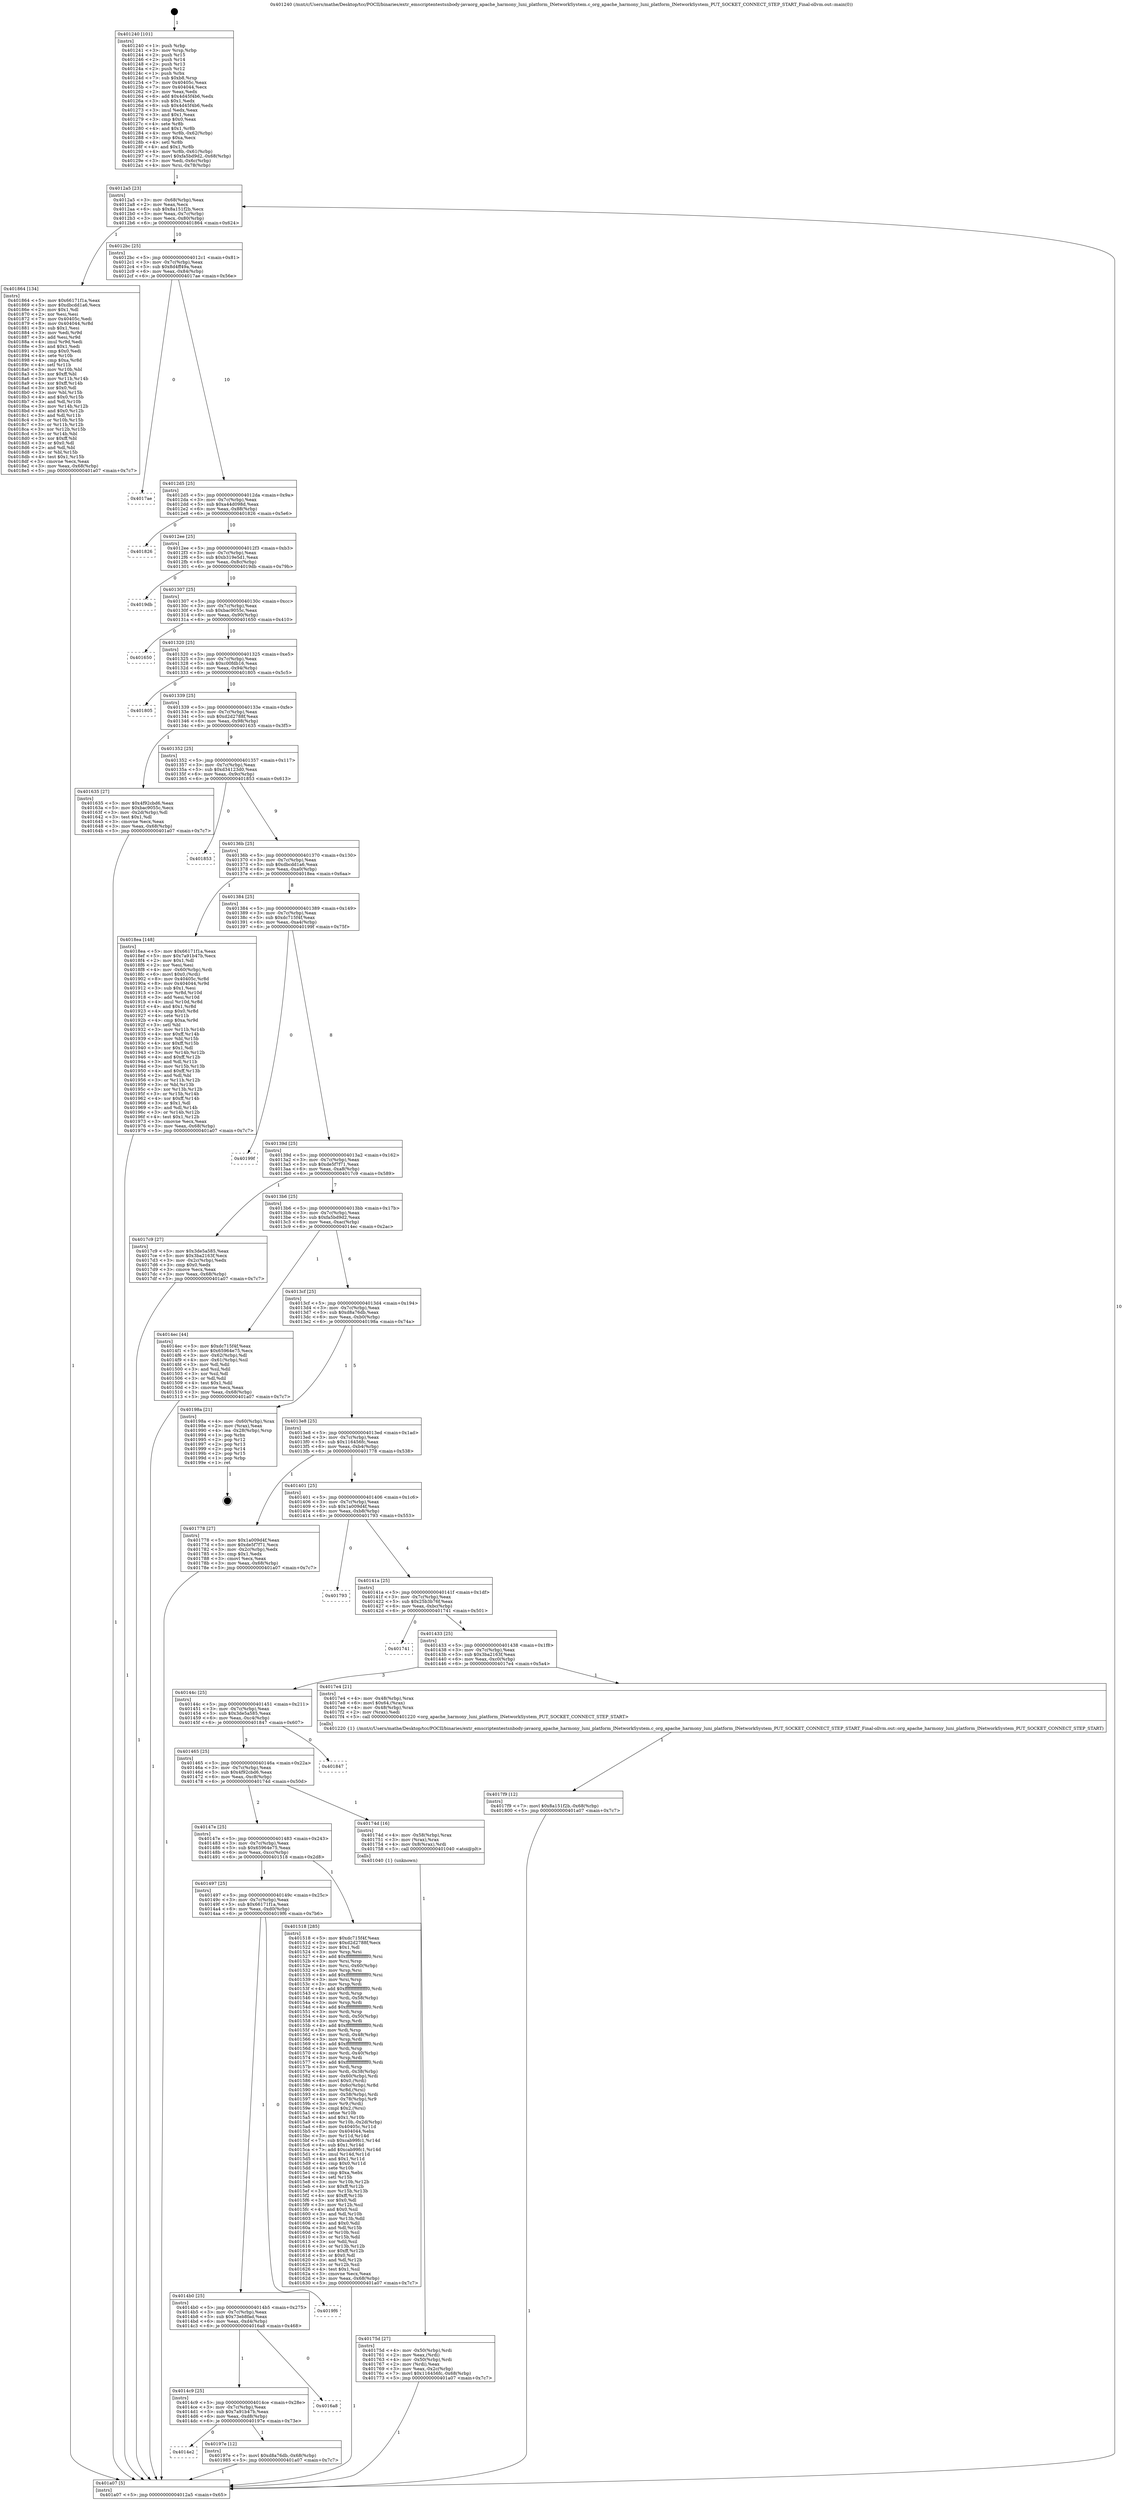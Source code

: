 digraph "0x401240" {
  label = "0x401240 (/mnt/c/Users/mathe/Desktop/tcc/POCII/binaries/extr_emscriptentestsnbody-javaorg_apache_harmony_luni_platform_INetworkSystem.c_org_apache_harmony_luni_platform_INetworkSystem_PUT_SOCKET_CONNECT_STEP_START_Final-ollvm.out::main(0))"
  labelloc = "t"
  node[shape=record]

  Entry [label="",width=0.3,height=0.3,shape=circle,fillcolor=black,style=filled]
  "0x4012a5" [label="{
     0x4012a5 [23]\l
     | [instrs]\l
     &nbsp;&nbsp;0x4012a5 \<+3\>: mov -0x68(%rbp),%eax\l
     &nbsp;&nbsp;0x4012a8 \<+2\>: mov %eax,%ecx\l
     &nbsp;&nbsp;0x4012aa \<+6\>: sub $0x8a151f2b,%ecx\l
     &nbsp;&nbsp;0x4012b0 \<+3\>: mov %eax,-0x7c(%rbp)\l
     &nbsp;&nbsp;0x4012b3 \<+3\>: mov %ecx,-0x80(%rbp)\l
     &nbsp;&nbsp;0x4012b6 \<+6\>: je 0000000000401864 \<main+0x624\>\l
  }"]
  "0x401864" [label="{
     0x401864 [134]\l
     | [instrs]\l
     &nbsp;&nbsp;0x401864 \<+5\>: mov $0x66171f1a,%eax\l
     &nbsp;&nbsp;0x401869 \<+5\>: mov $0xdbcdd1a6,%ecx\l
     &nbsp;&nbsp;0x40186e \<+2\>: mov $0x1,%dl\l
     &nbsp;&nbsp;0x401870 \<+2\>: xor %esi,%esi\l
     &nbsp;&nbsp;0x401872 \<+7\>: mov 0x40405c,%edi\l
     &nbsp;&nbsp;0x401879 \<+8\>: mov 0x404044,%r8d\l
     &nbsp;&nbsp;0x401881 \<+3\>: sub $0x1,%esi\l
     &nbsp;&nbsp;0x401884 \<+3\>: mov %edi,%r9d\l
     &nbsp;&nbsp;0x401887 \<+3\>: add %esi,%r9d\l
     &nbsp;&nbsp;0x40188a \<+4\>: imul %r9d,%edi\l
     &nbsp;&nbsp;0x40188e \<+3\>: and $0x1,%edi\l
     &nbsp;&nbsp;0x401891 \<+3\>: cmp $0x0,%edi\l
     &nbsp;&nbsp;0x401894 \<+4\>: sete %r10b\l
     &nbsp;&nbsp;0x401898 \<+4\>: cmp $0xa,%r8d\l
     &nbsp;&nbsp;0x40189c \<+4\>: setl %r11b\l
     &nbsp;&nbsp;0x4018a0 \<+3\>: mov %r10b,%bl\l
     &nbsp;&nbsp;0x4018a3 \<+3\>: xor $0xff,%bl\l
     &nbsp;&nbsp;0x4018a6 \<+3\>: mov %r11b,%r14b\l
     &nbsp;&nbsp;0x4018a9 \<+4\>: xor $0xff,%r14b\l
     &nbsp;&nbsp;0x4018ad \<+3\>: xor $0x0,%dl\l
     &nbsp;&nbsp;0x4018b0 \<+3\>: mov %bl,%r15b\l
     &nbsp;&nbsp;0x4018b3 \<+4\>: and $0x0,%r15b\l
     &nbsp;&nbsp;0x4018b7 \<+3\>: and %dl,%r10b\l
     &nbsp;&nbsp;0x4018ba \<+3\>: mov %r14b,%r12b\l
     &nbsp;&nbsp;0x4018bd \<+4\>: and $0x0,%r12b\l
     &nbsp;&nbsp;0x4018c1 \<+3\>: and %dl,%r11b\l
     &nbsp;&nbsp;0x4018c4 \<+3\>: or %r10b,%r15b\l
     &nbsp;&nbsp;0x4018c7 \<+3\>: or %r11b,%r12b\l
     &nbsp;&nbsp;0x4018ca \<+3\>: xor %r12b,%r15b\l
     &nbsp;&nbsp;0x4018cd \<+3\>: or %r14b,%bl\l
     &nbsp;&nbsp;0x4018d0 \<+3\>: xor $0xff,%bl\l
     &nbsp;&nbsp;0x4018d3 \<+3\>: or $0x0,%dl\l
     &nbsp;&nbsp;0x4018d6 \<+2\>: and %dl,%bl\l
     &nbsp;&nbsp;0x4018d8 \<+3\>: or %bl,%r15b\l
     &nbsp;&nbsp;0x4018db \<+4\>: test $0x1,%r15b\l
     &nbsp;&nbsp;0x4018df \<+3\>: cmovne %ecx,%eax\l
     &nbsp;&nbsp;0x4018e2 \<+3\>: mov %eax,-0x68(%rbp)\l
     &nbsp;&nbsp;0x4018e5 \<+5\>: jmp 0000000000401a07 \<main+0x7c7\>\l
  }"]
  "0x4012bc" [label="{
     0x4012bc [25]\l
     | [instrs]\l
     &nbsp;&nbsp;0x4012bc \<+5\>: jmp 00000000004012c1 \<main+0x81\>\l
     &nbsp;&nbsp;0x4012c1 \<+3\>: mov -0x7c(%rbp),%eax\l
     &nbsp;&nbsp;0x4012c4 \<+5\>: sub $0x8d4ff49a,%eax\l
     &nbsp;&nbsp;0x4012c9 \<+6\>: mov %eax,-0x84(%rbp)\l
     &nbsp;&nbsp;0x4012cf \<+6\>: je 00000000004017ae \<main+0x56e\>\l
  }"]
  Exit [label="",width=0.3,height=0.3,shape=circle,fillcolor=black,style=filled,peripheries=2]
  "0x4017ae" [label="{
     0x4017ae\l
  }", style=dashed]
  "0x4012d5" [label="{
     0x4012d5 [25]\l
     | [instrs]\l
     &nbsp;&nbsp;0x4012d5 \<+5\>: jmp 00000000004012da \<main+0x9a\>\l
     &nbsp;&nbsp;0x4012da \<+3\>: mov -0x7c(%rbp),%eax\l
     &nbsp;&nbsp;0x4012dd \<+5\>: sub $0xa44d098d,%eax\l
     &nbsp;&nbsp;0x4012e2 \<+6\>: mov %eax,-0x88(%rbp)\l
     &nbsp;&nbsp;0x4012e8 \<+6\>: je 0000000000401826 \<main+0x5e6\>\l
  }"]
  "0x4014e2" [label="{
     0x4014e2\l
  }", style=dashed]
  "0x401826" [label="{
     0x401826\l
  }", style=dashed]
  "0x4012ee" [label="{
     0x4012ee [25]\l
     | [instrs]\l
     &nbsp;&nbsp;0x4012ee \<+5\>: jmp 00000000004012f3 \<main+0xb3\>\l
     &nbsp;&nbsp;0x4012f3 \<+3\>: mov -0x7c(%rbp),%eax\l
     &nbsp;&nbsp;0x4012f6 \<+5\>: sub $0xb319e5d1,%eax\l
     &nbsp;&nbsp;0x4012fb \<+6\>: mov %eax,-0x8c(%rbp)\l
     &nbsp;&nbsp;0x401301 \<+6\>: je 00000000004019db \<main+0x79b\>\l
  }"]
  "0x40197e" [label="{
     0x40197e [12]\l
     | [instrs]\l
     &nbsp;&nbsp;0x40197e \<+7\>: movl $0xd8a76db,-0x68(%rbp)\l
     &nbsp;&nbsp;0x401985 \<+5\>: jmp 0000000000401a07 \<main+0x7c7\>\l
  }"]
  "0x4019db" [label="{
     0x4019db\l
  }", style=dashed]
  "0x401307" [label="{
     0x401307 [25]\l
     | [instrs]\l
     &nbsp;&nbsp;0x401307 \<+5\>: jmp 000000000040130c \<main+0xcc\>\l
     &nbsp;&nbsp;0x40130c \<+3\>: mov -0x7c(%rbp),%eax\l
     &nbsp;&nbsp;0x40130f \<+5\>: sub $0xbac9055c,%eax\l
     &nbsp;&nbsp;0x401314 \<+6\>: mov %eax,-0x90(%rbp)\l
     &nbsp;&nbsp;0x40131a \<+6\>: je 0000000000401650 \<main+0x410\>\l
  }"]
  "0x4014c9" [label="{
     0x4014c9 [25]\l
     | [instrs]\l
     &nbsp;&nbsp;0x4014c9 \<+5\>: jmp 00000000004014ce \<main+0x28e\>\l
     &nbsp;&nbsp;0x4014ce \<+3\>: mov -0x7c(%rbp),%eax\l
     &nbsp;&nbsp;0x4014d1 \<+5\>: sub $0x7a91b47b,%eax\l
     &nbsp;&nbsp;0x4014d6 \<+6\>: mov %eax,-0xd8(%rbp)\l
     &nbsp;&nbsp;0x4014dc \<+6\>: je 000000000040197e \<main+0x73e\>\l
  }"]
  "0x401650" [label="{
     0x401650\l
  }", style=dashed]
  "0x401320" [label="{
     0x401320 [25]\l
     | [instrs]\l
     &nbsp;&nbsp;0x401320 \<+5\>: jmp 0000000000401325 \<main+0xe5\>\l
     &nbsp;&nbsp;0x401325 \<+3\>: mov -0x7c(%rbp),%eax\l
     &nbsp;&nbsp;0x401328 \<+5\>: sub $0xc00fdb16,%eax\l
     &nbsp;&nbsp;0x40132d \<+6\>: mov %eax,-0x94(%rbp)\l
     &nbsp;&nbsp;0x401333 \<+6\>: je 0000000000401805 \<main+0x5c5\>\l
  }"]
  "0x4016a8" [label="{
     0x4016a8\l
  }", style=dashed]
  "0x401805" [label="{
     0x401805\l
  }", style=dashed]
  "0x401339" [label="{
     0x401339 [25]\l
     | [instrs]\l
     &nbsp;&nbsp;0x401339 \<+5\>: jmp 000000000040133e \<main+0xfe\>\l
     &nbsp;&nbsp;0x40133e \<+3\>: mov -0x7c(%rbp),%eax\l
     &nbsp;&nbsp;0x401341 \<+5\>: sub $0xd2d2788f,%eax\l
     &nbsp;&nbsp;0x401346 \<+6\>: mov %eax,-0x98(%rbp)\l
     &nbsp;&nbsp;0x40134c \<+6\>: je 0000000000401635 \<main+0x3f5\>\l
  }"]
  "0x4014b0" [label="{
     0x4014b0 [25]\l
     | [instrs]\l
     &nbsp;&nbsp;0x4014b0 \<+5\>: jmp 00000000004014b5 \<main+0x275\>\l
     &nbsp;&nbsp;0x4014b5 \<+3\>: mov -0x7c(%rbp),%eax\l
     &nbsp;&nbsp;0x4014b8 \<+5\>: sub $0x73eb8fad,%eax\l
     &nbsp;&nbsp;0x4014bd \<+6\>: mov %eax,-0xd4(%rbp)\l
     &nbsp;&nbsp;0x4014c3 \<+6\>: je 00000000004016a8 \<main+0x468\>\l
  }"]
  "0x401635" [label="{
     0x401635 [27]\l
     | [instrs]\l
     &nbsp;&nbsp;0x401635 \<+5\>: mov $0x4f92cbd6,%eax\l
     &nbsp;&nbsp;0x40163a \<+5\>: mov $0xbac9055c,%ecx\l
     &nbsp;&nbsp;0x40163f \<+3\>: mov -0x2d(%rbp),%dl\l
     &nbsp;&nbsp;0x401642 \<+3\>: test $0x1,%dl\l
     &nbsp;&nbsp;0x401645 \<+3\>: cmovne %ecx,%eax\l
     &nbsp;&nbsp;0x401648 \<+3\>: mov %eax,-0x68(%rbp)\l
     &nbsp;&nbsp;0x40164b \<+5\>: jmp 0000000000401a07 \<main+0x7c7\>\l
  }"]
  "0x401352" [label="{
     0x401352 [25]\l
     | [instrs]\l
     &nbsp;&nbsp;0x401352 \<+5\>: jmp 0000000000401357 \<main+0x117\>\l
     &nbsp;&nbsp;0x401357 \<+3\>: mov -0x7c(%rbp),%eax\l
     &nbsp;&nbsp;0x40135a \<+5\>: sub $0xd34123d0,%eax\l
     &nbsp;&nbsp;0x40135f \<+6\>: mov %eax,-0x9c(%rbp)\l
     &nbsp;&nbsp;0x401365 \<+6\>: je 0000000000401853 \<main+0x613\>\l
  }"]
  "0x4019f6" [label="{
     0x4019f6\l
  }", style=dashed]
  "0x401853" [label="{
     0x401853\l
  }", style=dashed]
  "0x40136b" [label="{
     0x40136b [25]\l
     | [instrs]\l
     &nbsp;&nbsp;0x40136b \<+5\>: jmp 0000000000401370 \<main+0x130\>\l
     &nbsp;&nbsp;0x401370 \<+3\>: mov -0x7c(%rbp),%eax\l
     &nbsp;&nbsp;0x401373 \<+5\>: sub $0xdbcdd1a6,%eax\l
     &nbsp;&nbsp;0x401378 \<+6\>: mov %eax,-0xa0(%rbp)\l
     &nbsp;&nbsp;0x40137e \<+6\>: je 00000000004018ea \<main+0x6aa\>\l
  }"]
  "0x4017f9" [label="{
     0x4017f9 [12]\l
     | [instrs]\l
     &nbsp;&nbsp;0x4017f9 \<+7\>: movl $0x8a151f2b,-0x68(%rbp)\l
     &nbsp;&nbsp;0x401800 \<+5\>: jmp 0000000000401a07 \<main+0x7c7\>\l
  }"]
  "0x4018ea" [label="{
     0x4018ea [148]\l
     | [instrs]\l
     &nbsp;&nbsp;0x4018ea \<+5\>: mov $0x66171f1a,%eax\l
     &nbsp;&nbsp;0x4018ef \<+5\>: mov $0x7a91b47b,%ecx\l
     &nbsp;&nbsp;0x4018f4 \<+2\>: mov $0x1,%dl\l
     &nbsp;&nbsp;0x4018f6 \<+2\>: xor %esi,%esi\l
     &nbsp;&nbsp;0x4018f8 \<+4\>: mov -0x60(%rbp),%rdi\l
     &nbsp;&nbsp;0x4018fc \<+6\>: movl $0x0,(%rdi)\l
     &nbsp;&nbsp;0x401902 \<+8\>: mov 0x40405c,%r8d\l
     &nbsp;&nbsp;0x40190a \<+8\>: mov 0x404044,%r9d\l
     &nbsp;&nbsp;0x401912 \<+3\>: sub $0x1,%esi\l
     &nbsp;&nbsp;0x401915 \<+3\>: mov %r8d,%r10d\l
     &nbsp;&nbsp;0x401918 \<+3\>: add %esi,%r10d\l
     &nbsp;&nbsp;0x40191b \<+4\>: imul %r10d,%r8d\l
     &nbsp;&nbsp;0x40191f \<+4\>: and $0x1,%r8d\l
     &nbsp;&nbsp;0x401923 \<+4\>: cmp $0x0,%r8d\l
     &nbsp;&nbsp;0x401927 \<+4\>: sete %r11b\l
     &nbsp;&nbsp;0x40192b \<+4\>: cmp $0xa,%r9d\l
     &nbsp;&nbsp;0x40192f \<+3\>: setl %bl\l
     &nbsp;&nbsp;0x401932 \<+3\>: mov %r11b,%r14b\l
     &nbsp;&nbsp;0x401935 \<+4\>: xor $0xff,%r14b\l
     &nbsp;&nbsp;0x401939 \<+3\>: mov %bl,%r15b\l
     &nbsp;&nbsp;0x40193c \<+4\>: xor $0xff,%r15b\l
     &nbsp;&nbsp;0x401940 \<+3\>: xor $0x1,%dl\l
     &nbsp;&nbsp;0x401943 \<+3\>: mov %r14b,%r12b\l
     &nbsp;&nbsp;0x401946 \<+4\>: and $0xff,%r12b\l
     &nbsp;&nbsp;0x40194a \<+3\>: and %dl,%r11b\l
     &nbsp;&nbsp;0x40194d \<+3\>: mov %r15b,%r13b\l
     &nbsp;&nbsp;0x401950 \<+4\>: and $0xff,%r13b\l
     &nbsp;&nbsp;0x401954 \<+2\>: and %dl,%bl\l
     &nbsp;&nbsp;0x401956 \<+3\>: or %r11b,%r12b\l
     &nbsp;&nbsp;0x401959 \<+3\>: or %bl,%r13b\l
     &nbsp;&nbsp;0x40195c \<+3\>: xor %r13b,%r12b\l
     &nbsp;&nbsp;0x40195f \<+3\>: or %r15b,%r14b\l
     &nbsp;&nbsp;0x401962 \<+4\>: xor $0xff,%r14b\l
     &nbsp;&nbsp;0x401966 \<+3\>: or $0x1,%dl\l
     &nbsp;&nbsp;0x401969 \<+3\>: and %dl,%r14b\l
     &nbsp;&nbsp;0x40196c \<+3\>: or %r14b,%r12b\l
     &nbsp;&nbsp;0x40196f \<+4\>: test $0x1,%r12b\l
     &nbsp;&nbsp;0x401973 \<+3\>: cmovne %ecx,%eax\l
     &nbsp;&nbsp;0x401976 \<+3\>: mov %eax,-0x68(%rbp)\l
     &nbsp;&nbsp;0x401979 \<+5\>: jmp 0000000000401a07 \<main+0x7c7\>\l
  }"]
  "0x401384" [label="{
     0x401384 [25]\l
     | [instrs]\l
     &nbsp;&nbsp;0x401384 \<+5\>: jmp 0000000000401389 \<main+0x149\>\l
     &nbsp;&nbsp;0x401389 \<+3\>: mov -0x7c(%rbp),%eax\l
     &nbsp;&nbsp;0x40138c \<+5\>: sub $0xdc715f4f,%eax\l
     &nbsp;&nbsp;0x401391 \<+6\>: mov %eax,-0xa4(%rbp)\l
     &nbsp;&nbsp;0x401397 \<+6\>: je 000000000040199f \<main+0x75f\>\l
  }"]
  "0x40175d" [label="{
     0x40175d [27]\l
     | [instrs]\l
     &nbsp;&nbsp;0x40175d \<+4\>: mov -0x50(%rbp),%rdi\l
     &nbsp;&nbsp;0x401761 \<+2\>: mov %eax,(%rdi)\l
     &nbsp;&nbsp;0x401763 \<+4\>: mov -0x50(%rbp),%rdi\l
     &nbsp;&nbsp;0x401767 \<+2\>: mov (%rdi),%eax\l
     &nbsp;&nbsp;0x401769 \<+3\>: mov %eax,-0x2c(%rbp)\l
     &nbsp;&nbsp;0x40176c \<+7\>: movl $0x116456fc,-0x68(%rbp)\l
     &nbsp;&nbsp;0x401773 \<+5\>: jmp 0000000000401a07 \<main+0x7c7\>\l
  }"]
  "0x40199f" [label="{
     0x40199f\l
  }", style=dashed]
  "0x40139d" [label="{
     0x40139d [25]\l
     | [instrs]\l
     &nbsp;&nbsp;0x40139d \<+5\>: jmp 00000000004013a2 \<main+0x162\>\l
     &nbsp;&nbsp;0x4013a2 \<+3\>: mov -0x7c(%rbp),%eax\l
     &nbsp;&nbsp;0x4013a5 \<+5\>: sub $0xde5f7f71,%eax\l
     &nbsp;&nbsp;0x4013aa \<+6\>: mov %eax,-0xa8(%rbp)\l
     &nbsp;&nbsp;0x4013b0 \<+6\>: je 00000000004017c9 \<main+0x589\>\l
  }"]
  "0x401497" [label="{
     0x401497 [25]\l
     | [instrs]\l
     &nbsp;&nbsp;0x401497 \<+5\>: jmp 000000000040149c \<main+0x25c\>\l
     &nbsp;&nbsp;0x40149c \<+3\>: mov -0x7c(%rbp),%eax\l
     &nbsp;&nbsp;0x40149f \<+5\>: sub $0x66171f1a,%eax\l
     &nbsp;&nbsp;0x4014a4 \<+6\>: mov %eax,-0xd0(%rbp)\l
     &nbsp;&nbsp;0x4014aa \<+6\>: je 00000000004019f6 \<main+0x7b6\>\l
  }"]
  "0x4017c9" [label="{
     0x4017c9 [27]\l
     | [instrs]\l
     &nbsp;&nbsp;0x4017c9 \<+5\>: mov $0x3de5a585,%eax\l
     &nbsp;&nbsp;0x4017ce \<+5\>: mov $0x3ba2163f,%ecx\l
     &nbsp;&nbsp;0x4017d3 \<+3\>: mov -0x2c(%rbp),%edx\l
     &nbsp;&nbsp;0x4017d6 \<+3\>: cmp $0x0,%edx\l
     &nbsp;&nbsp;0x4017d9 \<+3\>: cmove %ecx,%eax\l
     &nbsp;&nbsp;0x4017dc \<+3\>: mov %eax,-0x68(%rbp)\l
     &nbsp;&nbsp;0x4017df \<+5\>: jmp 0000000000401a07 \<main+0x7c7\>\l
  }"]
  "0x4013b6" [label="{
     0x4013b6 [25]\l
     | [instrs]\l
     &nbsp;&nbsp;0x4013b6 \<+5\>: jmp 00000000004013bb \<main+0x17b\>\l
     &nbsp;&nbsp;0x4013bb \<+3\>: mov -0x7c(%rbp),%eax\l
     &nbsp;&nbsp;0x4013be \<+5\>: sub $0xfa5bd9d2,%eax\l
     &nbsp;&nbsp;0x4013c3 \<+6\>: mov %eax,-0xac(%rbp)\l
     &nbsp;&nbsp;0x4013c9 \<+6\>: je 00000000004014ec \<main+0x2ac\>\l
  }"]
  "0x401518" [label="{
     0x401518 [285]\l
     | [instrs]\l
     &nbsp;&nbsp;0x401518 \<+5\>: mov $0xdc715f4f,%eax\l
     &nbsp;&nbsp;0x40151d \<+5\>: mov $0xd2d2788f,%ecx\l
     &nbsp;&nbsp;0x401522 \<+2\>: mov $0x1,%dl\l
     &nbsp;&nbsp;0x401524 \<+3\>: mov %rsp,%rsi\l
     &nbsp;&nbsp;0x401527 \<+4\>: add $0xfffffffffffffff0,%rsi\l
     &nbsp;&nbsp;0x40152b \<+3\>: mov %rsi,%rsp\l
     &nbsp;&nbsp;0x40152e \<+4\>: mov %rsi,-0x60(%rbp)\l
     &nbsp;&nbsp;0x401532 \<+3\>: mov %rsp,%rsi\l
     &nbsp;&nbsp;0x401535 \<+4\>: add $0xfffffffffffffff0,%rsi\l
     &nbsp;&nbsp;0x401539 \<+3\>: mov %rsi,%rsp\l
     &nbsp;&nbsp;0x40153c \<+3\>: mov %rsp,%rdi\l
     &nbsp;&nbsp;0x40153f \<+4\>: add $0xfffffffffffffff0,%rdi\l
     &nbsp;&nbsp;0x401543 \<+3\>: mov %rdi,%rsp\l
     &nbsp;&nbsp;0x401546 \<+4\>: mov %rdi,-0x58(%rbp)\l
     &nbsp;&nbsp;0x40154a \<+3\>: mov %rsp,%rdi\l
     &nbsp;&nbsp;0x40154d \<+4\>: add $0xfffffffffffffff0,%rdi\l
     &nbsp;&nbsp;0x401551 \<+3\>: mov %rdi,%rsp\l
     &nbsp;&nbsp;0x401554 \<+4\>: mov %rdi,-0x50(%rbp)\l
     &nbsp;&nbsp;0x401558 \<+3\>: mov %rsp,%rdi\l
     &nbsp;&nbsp;0x40155b \<+4\>: add $0xfffffffffffffff0,%rdi\l
     &nbsp;&nbsp;0x40155f \<+3\>: mov %rdi,%rsp\l
     &nbsp;&nbsp;0x401562 \<+4\>: mov %rdi,-0x48(%rbp)\l
     &nbsp;&nbsp;0x401566 \<+3\>: mov %rsp,%rdi\l
     &nbsp;&nbsp;0x401569 \<+4\>: add $0xfffffffffffffff0,%rdi\l
     &nbsp;&nbsp;0x40156d \<+3\>: mov %rdi,%rsp\l
     &nbsp;&nbsp;0x401570 \<+4\>: mov %rdi,-0x40(%rbp)\l
     &nbsp;&nbsp;0x401574 \<+3\>: mov %rsp,%rdi\l
     &nbsp;&nbsp;0x401577 \<+4\>: add $0xfffffffffffffff0,%rdi\l
     &nbsp;&nbsp;0x40157b \<+3\>: mov %rdi,%rsp\l
     &nbsp;&nbsp;0x40157e \<+4\>: mov %rdi,-0x38(%rbp)\l
     &nbsp;&nbsp;0x401582 \<+4\>: mov -0x60(%rbp),%rdi\l
     &nbsp;&nbsp;0x401586 \<+6\>: movl $0x0,(%rdi)\l
     &nbsp;&nbsp;0x40158c \<+4\>: mov -0x6c(%rbp),%r8d\l
     &nbsp;&nbsp;0x401590 \<+3\>: mov %r8d,(%rsi)\l
     &nbsp;&nbsp;0x401593 \<+4\>: mov -0x58(%rbp),%rdi\l
     &nbsp;&nbsp;0x401597 \<+4\>: mov -0x78(%rbp),%r9\l
     &nbsp;&nbsp;0x40159b \<+3\>: mov %r9,(%rdi)\l
     &nbsp;&nbsp;0x40159e \<+3\>: cmpl $0x2,(%rsi)\l
     &nbsp;&nbsp;0x4015a1 \<+4\>: setne %r10b\l
     &nbsp;&nbsp;0x4015a5 \<+4\>: and $0x1,%r10b\l
     &nbsp;&nbsp;0x4015a9 \<+4\>: mov %r10b,-0x2d(%rbp)\l
     &nbsp;&nbsp;0x4015ad \<+8\>: mov 0x40405c,%r11d\l
     &nbsp;&nbsp;0x4015b5 \<+7\>: mov 0x404044,%ebx\l
     &nbsp;&nbsp;0x4015bc \<+3\>: mov %r11d,%r14d\l
     &nbsp;&nbsp;0x4015bf \<+7\>: sub $0xcab99fc1,%r14d\l
     &nbsp;&nbsp;0x4015c6 \<+4\>: sub $0x1,%r14d\l
     &nbsp;&nbsp;0x4015ca \<+7\>: add $0xcab99fc1,%r14d\l
     &nbsp;&nbsp;0x4015d1 \<+4\>: imul %r14d,%r11d\l
     &nbsp;&nbsp;0x4015d5 \<+4\>: and $0x1,%r11d\l
     &nbsp;&nbsp;0x4015d9 \<+4\>: cmp $0x0,%r11d\l
     &nbsp;&nbsp;0x4015dd \<+4\>: sete %r10b\l
     &nbsp;&nbsp;0x4015e1 \<+3\>: cmp $0xa,%ebx\l
     &nbsp;&nbsp;0x4015e4 \<+4\>: setl %r15b\l
     &nbsp;&nbsp;0x4015e8 \<+3\>: mov %r10b,%r12b\l
     &nbsp;&nbsp;0x4015eb \<+4\>: xor $0xff,%r12b\l
     &nbsp;&nbsp;0x4015ef \<+3\>: mov %r15b,%r13b\l
     &nbsp;&nbsp;0x4015f2 \<+4\>: xor $0xff,%r13b\l
     &nbsp;&nbsp;0x4015f6 \<+3\>: xor $0x0,%dl\l
     &nbsp;&nbsp;0x4015f9 \<+3\>: mov %r12b,%sil\l
     &nbsp;&nbsp;0x4015fc \<+4\>: and $0x0,%sil\l
     &nbsp;&nbsp;0x401600 \<+3\>: and %dl,%r10b\l
     &nbsp;&nbsp;0x401603 \<+3\>: mov %r13b,%dil\l
     &nbsp;&nbsp;0x401606 \<+4\>: and $0x0,%dil\l
     &nbsp;&nbsp;0x40160a \<+3\>: and %dl,%r15b\l
     &nbsp;&nbsp;0x40160d \<+3\>: or %r10b,%sil\l
     &nbsp;&nbsp;0x401610 \<+3\>: or %r15b,%dil\l
     &nbsp;&nbsp;0x401613 \<+3\>: xor %dil,%sil\l
     &nbsp;&nbsp;0x401616 \<+3\>: or %r13b,%r12b\l
     &nbsp;&nbsp;0x401619 \<+4\>: xor $0xff,%r12b\l
     &nbsp;&nbsp;0x40161d \<+3\>: or $0x0,%dl\l
     &nbsp;&nbsp;0x401620 \<+3\>: and %dl,%r12b\l
     &nbsp;&nbsp;0x401623 \<+3\>: or %r12b,%sil\l
     &nbsp;&nbsp;0x401626 \<+4\>: test $0x1,%sil\l
     &nbsp;&nbsp;0x40162a \<+3\>: cmovne %ecx,%eax\l
     &nbsp;&nbsp;0x40162d \<+3\>: mov %eax,-0x68(%rbp)\l
     &nbsp;&nbsp;0x401630 \<+5\>: jmp 0000000000401a07 \<main+0x7c7\>\l
  }"]
  "0x4014ec" [label="{
     0x4014ec [44]\l
     | [instrs]\l
     &nbsp;&nbsp;0x4014ec \<+5\>: mov $0xdc715f4f,%eax\l
     &nbsp;&nbsp;0x4014f1 \<+5\>: mov $0x65964e75,%ecx\l
     &nbsp;&nbsp;0x4014f6 \<+3\>: mov -0x62(%rbp),%dl\l
     &nbsp;&nbsp;0x4014f9 \<+4\>: mov -0x61(%rbp),%sil\l
     &nbsp;&nbsp;0x4014fd \<+3\>: mov %dl,%dil\l
     &nbsp;&nbsp;0x401500 \<+3\>: and %sil,%dil\l
     &nbsp;&nbsp;0x401503 \<+3\>: xor %sil,%dl\l
     &nbsp;&nbsp;0x401506 \<+3\>: or %dl,%dil\l
     &nbsp;&nbsp;0x401509 \<+4\>: test $0x1,%dil\l
     &nbsp;&nbsp;0x40150d \<+3\>: cmovne %ecx,%eax\l
     &nbsp;&nbsp;0x401510 \<+3\>: mov %eax,-0x68(%rbp)\l
     &nbsp;&nbsp;0x401513 \<+5\>: jmp 0000000000401a07 \<main+0x7c7\>\l
  }"]
  "0x4013cf" [label="{
     0x4013cf [25]\l
     | [instrs]\l
     &nbsp;&nbsp;0x4013cf \<+5\>: jmp 00000000004013d4 \<main+0x194\>\l
     &nbsp;&nbsp;0x4013d4 \<+3\>: mov -0x7c(%rbp),%eax\l
     &nbsp;&nbsp;0x4013d7 \<+5\>: sub $0xd8a76db,%eax\l
     &nbsp;&nbsp;0x4013dc \<+6\>: mov %eax,-0xb0(%rbp)\l
     &nbsp;&nbsp;0x4013e2 \<+6\>: je 000000000040198a \<main+0x74a\>\l
  }"]
  "0x401a07" [label="{
     0x401a07 [5]\l
     | [instrs]\l
     &nbsp;&nbsp;0x401a07 \<+5\>: jmp 00000000004012a5 \<main+0x65\>\l
  }"]
  "0x401240" [label="{
     0x401240 [101]\l
     | [instrs]\l
     &nbsp;&nbsp;0x401240 \<+1\>: push %rbp\l
     &nbsp;&nbsp;0x401241 \<+3\>: mov %rsp,%rbp\l
     &nbsp;&nbsp;0x401244 \<+2\>: push %r15\l
     &nbsp;&nbsp;0x401246 \<+2\>: push %r14\l
     &nbsp;&nbsp;0x401248 \<+2\>: push %r13\l
     &nbsp;&nbsp;0x40124a \<+2\>: push %r12\l
     &nbsp;&nbsp;0x40124c \<+1\>: push %rbx\l
     &nbsp;&nbsp;0x40124d \<+7\>: sub $0xb8,%rsp\l
     &nbsp;&nbsp;0x401254 \<+7\>: mov 0x40405c,%eax\l
     &nbsp;&nbsp;0x40125b \<+7\>: mov 0x404044,%ecx\l
     &nbsp;&nbsp;0x401262 \<+2\>: mov %eax,%edx\l
     &nbsp;&nbsp;0x401264 \<+6\>: add $0x4d45f4b6,%edx\l
     &nbsp;&nbsp;0x40126a \<+3\>: sub $0x1,%edx\l
     &nbsp;&nbsp;0x40126d \<+6\>: sub $0x4d45f4b6,%edx\l
     &nbsp;&nbsp;0x401273 \<+3\>: imul %edx,%eax\l
     &nbsp;&nbsp;0x401276 \<+3\>: and $0x1,%eax\l
     &nbsp;&nbsp;0x401279 \<+3\>: cmp $0x0,%eax\l
     &nbsp;&nbsp;0x40127c \<+4\>: sete %r8b\l
     &nbsp;&nbsp;0x401280 \<+4\>: and $0x1,%r8b\l
     &nbsp;&nbsp;0x401284 \<+4\>: mov %r8b,-0x62(%rbp)\l
     &nbsp;&nbsp;0x401288 \<+3\>: cmp $0xa,%ecx\l
     &nbsp;&nbsp;0x40128b \<+4\>: setl %r8b\l
     &nbsp;&nbsp;0x40128f \<+4\>: and $0x1,%r8b\l
     &nbsp;&nbsp;0x401293 \<+4\>: mov %r8b,-0x61(%rbp)\l
     &nbsp;&nbsp;0x401297 \<+7\>: movl $0xfa5bd9d2,-0x68(%rbp)\l
     &nbsp;&nbsp;0x40129e \<+3\>: mov %edi,-0x6c(%rbp)\l
     &nbsp;&nbsp;0x4012a1 \<+4\>: mov %rsi,-0x78(%rbp)\l
  }"]
  "0x40147e" [label="{
     0x40147e [25]\l
     | [instrs]\l
     &nbsp;&nbsp;0x40147e \<+5\>: jmp 0000000000401483 \<main+0x243\>\l
     &nbsp;&nbsp;0x401483 \<+3\>: mov -0x7c(%rbp),%eax\l
     &nbsp;&nbsp;0x401486 \<+5\>: sub $0x65964e75,%eax\l
     &nbsp;&nbsp;0x40148b \<+6\>: mov %eax,-0xcc(%rbp)\l
     &nbsp;&nbsp;0x401491 \<+6\>: je 0000000000401518 \<main+0x2d8\>\l
  }"]
  "0x40198a" [label="{
     0x40198a [21]\l
     | [instrs]\l
     &nbsp;&nbsp;0x40198a \<+4\>: mov -0x60(%rbp),%rax\l
     &nbsp;&nbsp;0x40198e \<+2\>: mov (%rax),%eax\l
     &nbsp;&nbsp;0x401990 \<+4\>: lea -0x28(%rbp),%rsp\l
     &nbsp;&nbsp;0x401994 \<+1\>: pop %rbx\l
     &nbsp;&nbsp;0x401995 \<+2\>: pop %r12\l
     &nbsp;&nbsp;0x401997 \<+2\>: pop %r13\l
     &nbsp;&nbsp;0x401999 \<+2\>: pop %r14\l
     &nbsp;&nbsp;0x40199b \<+2\>: pop %r15\l
     &nbsp;&nbsp;0x40199d \<+1\>: pop %rbp\l
     &nbsp;&nbsp;0x40199e \<+1\>: ret\l
  }"]
  "0x4013e8" [label="{
     0x4013e8 [25]\l
     | [instrs]\l
     &nbsp;&nbsp;0x4013e8 \<+5\>: jmp 00000000004013ed \<main+0x1ad\>\l
     &nbsp;&nbsp;0x4013ed \<+3\>: mov -0x7c(%rbp),%eax\l
     &nbsp;&nbsp;0x4013f0 \<+5\>: sub $0x116456fc,%eax\l
     &nbsp;&nbsp;0x4013f5 \<+6\>: mov %eax,-0xb4(%rbp)\l
     &nbsp;&nbsp;0x4013fb \<+6\>: je 0000000000401778 \<main+0x538\>\l
  }"]
  "0x40174d" [label="{
     0x40174d [16]\l
     | [instrs]\l
     &nbsp;&nbsp;0x40174d \<+4\>: mov -0x58(%rbp),%rax\l
     &nbsp;&nbsp;0x401751 \<+3\>: mov (%rax),%rax\l
     &nbsp;&nbsp;0x401754 \<+4\>: mov 0x8(%rax),%rdi\l
     &nbsp;&nbsp;0x401758 \<+5\>: call 0000000000401040 \<atoi@plt\>\l
     | [calls]\l
     &nbsp;&nbsp;0x401040 \{1\} (unknown)\l
  }"]
  "0x401778" [label="{
     0x401778 [27]\l
     | [instrs]\l
     &nbsp;&nbsp;0x401778 \<+5\>: mov $0x1a009d4f,%eax\l
     &nbsp;&nbsp;0x40177d \<+5\>: mov $0xde5f7f71,%ecx\l
     &nbsp;&nbsp;0x401782 \<+3\>: mov -0x2c(%rbp),%edx\l
     &nbsp;&nbsp;0x401785 \<+3\>: cmp $0x1,%edx\l
     &nbsp;&nbsp;0x401788 \<+3\>: cmovl %ecx,%eax\l
     &nbsp;&nbsp;0x40178b \<+3\>: mov %eax,-0x68(%rbp)\l
     &nbsp;&nbsp;0x40178e \<+5\>: jmp 0000000000401a07 \<main+0x7c7\>\l
  }"]
  "0x401401" [label="{
     0x401401 [25]\l
     | [instrs]\l
     &nbsp;&nbsp;0x401401 \<+5\>: jmp 0000000000401406 \<main+0x1c6\>\l
     &nbsp;&nbsp;0x401406 \<+3\>: mov -0x7c(%rbp),%eax\l
     &nbsp;&nbsp;0x401409 \<+5\>: sub $0x1a009d4f,%eax\l
     &nbsp;&nbsp;0x40140e \<+6\>: mov %eax,-0xb8(%rbp)\l
     &nbsp;&nbsp;0x401414 \<+6\>: je 0000000000401793 \<main+0x553\>\l
  }"]
  "0x401465" [label="{
     0x401465 [25]\l
     | [instrs]\l
     &nbsp;&nbsp;0x401465 \<+5\>: jmp 000000000040146a \<main+0x22a\>\l
     &nbsp;&nbsp;0x40146a \<+3\>: mov -0x7c(%rbp),%eax\l
     &nbsp;&nbsp;0x40146d \<+5\>: sub $0x4f92cbd6,%eax\l
     &nbsp;&nbsp;0x401472 \<+6\>: mov %eax,-0xc8(%rbp)\l
     &nbsp;&nbsp;0x401478 \<+6\>: je 000000000040174d \<main+0x50d\>\l
  }"]
  "0x401793" [label="{
     0x401793\l
  }", style=dashed]
  "0x40141a" [label="{
     0x40141a [25]\l
     | [instrs]\l
     &nbsp;&nbsp;0x40141a \<+5\>: jmp 000000000040141f \<main+0x1df\>\l
     &nbsp;&nbsp;0x40141f \<+3\>: mov -0x7c(%rbp),%eax\l
     &nbsp;&nbsp;0x401422 \<+5\>: sub $0x25b3b76f,%eax\l
     &nbsp;&nbsp;0x401427 \<+6\>: mov %eax,-0xbc(%rbp)\l
     &nbsp;&nbsp;0x40142d \<+6\>: je 0000000000401741 \<main+0x501\>\l
  }"]
  "0x401847" [label="{
     0x401847\l
  }", style=dashed]
  "0x401741" [label="{
     0x401741\l
  }", style=dashed]
  "0x401433" [label="{
     0x401433 [25]\l
     | [instrs]\l
     &nbsp;&nbsp;0x401433 \<+5\>: jmp 0000000000401438 \<main+0x1f8\>\l
     &nbsp;&nbsp;0x401438 \<+3\>: mov -0x7c(%rbp),%eax\l
     &nbsp;&nbsp;0x40143b \<+5\>: sub $0x3ba2163f,%eax\l
     &nbsp;&nbsp;0x401440 \<+6\>: mov %eax,-0xc0(%rbp)\l
     &nbsp;&nbsp;0x401446 \<+6\>: je 00000000004017e4 \<main+0x5a4\>\l
  }"]
  "0x40144c" [label="{
     0x40144c [25]\l
     | [instrs]\l
     &nbsp;&nbsp;0x40144c \<+5\>: jmp 0000000000401451 \<main+0x211\>\l
     &nbsp;&nbsp;0x401451 \<+3\>: mov -0x7c(%rbp),%eax\l
     &nbsp;&nbsp;0x401454 \<+5\>: sub $0x3de5a585,%eax\l
     &nbsp;&nbsp;0x401459 \<+6\>: mov %eax,-0xc4(%rbp)\l
     &nbsp;&nbsp;0x40145f \<+6\>: je 0000000000401847 \<main+0x607\>\l
  }"]
  "0x4017e4" [label="{
     0x4017e4 [21]\l
     | [instrs]\l
     &nbsp;&nbsp;0x4017e4 \<+4\>: mov -0x48(%rbp),%rax\l
     &nbsp;&nbsp;0x4017e8 \<+6\>: movl $0x64,(%rax)\l
     &nbsp;&nbsp;0x4017ee \<+4\>: mov -0x48(%rbp),%rax\l
     &nbsp;&nbsp;0x4017f2 \<+2\>: mov (%rax),%edi\l
     &nbsp;&nbsp;0x4017f4 \<+5\>: call 0000000000401220 \<org_apache_harmony_luni_platform_INetworkSystem_PUT_SOCKET_CONNECT_STEP_START\>\l
     | [calls]\l
     &nbsp;&nbsp;0x401220 \{1\} (/mnt/c/Users/mathe/Desktop/tcc/POCII/binaries/extr_emscriptentestsnbody-javaorg_apache_harmony_luni_platform_INetworkSystem.c_org_apache_harmony_luni_platform_INetworkSystem_PUT_SOCKET_CONNECT_STEP_START_Final-ollvm.out::org_apache_harmony_luni_platform_INetworkSystem_PUT_SOCKET_CONNECT_STEP_START)\l
  }"]
  Entry -> "0x401240" [label=" 1"]
  "0x4012a5" -> "0x401864" [label=" 1"]
  "0x4012a5" -> "0x4012bc" [label=" 10"]
  "0x40198a" -> Exit [label=" 1"]
  "0x4012bc" -> "0x4017ae" [label=" 0"]
  "0x4012bc" -> "0x4012d5" [label=" 10"]
  "0x40197e" -> "0x401a07" [label=" 1"]
  "0x4012d5" -> "0x401826" [label=" 0"]
  "0x4012d5" -> "0x4012ee" [label=" 10"]
  "0x4014c9" -> "0x4014e2" [label=" 0"]
  "0x4012ee" -> "0x4019db" [label=" 0"]
  "0x4012ee" -> "0x401307" [label=" 10"]
  "0x4014c9" -> "0x40197e" [label=" 1"]
  "0x401307" -> "0x401650" [label=" 0"]
  "0x401307" -> "0x401320" [label=" 10"]
  "0x4014b0" -> "0x4014c9" [label=" 1"]
  "0x401320" -> "0x401805" [label=" 0"]
  "0x401320" -> "0x401339" [label=" 10"]
  "0x4014b0" -> "0x4016a8" [label=" 0"]
  "0x401339" -> "0x401635" [label=" 1"]
  "0x401339" -> "0x401352" [label=" 9"]
  "0x401497" -> "0x4014b0" [label=" 1"]
  "0x401352" -> "0x401853" [label=" 0"]
  "0x401352" -> "0x40136b" [label=" 9"]
  "0x401497" -> "0x4019f6" [label=" 0"]
  "0x40136b" -> "0x4018ea" [label=" 1"]
  "0x40136b" -> "0x401384" [label=" 8"]
  "0x4018ea" -> "0x401a07" [label=" 1"]
  "0x401384" -> "0x40199f" [label=" 0"]
  "0x401384" -> "0x40139d" [label=" 8"]
  "0x401864" -> "0x401a07" [label=" 1"]
  "0x40139d" -> "0x4017c9" [label=" 1"]
  "0x40139d" -> "0x4013b6" [label=" 7"]
  "0x4017e4" -> "0x4017f9" [label=" 1"]
  "0x4013b6" -> "0x4014ec" [label=" 1"]
  "0x4013b6" -> "0x4013cf" [label=" 6"]
  "0x4014ec" -> "0x401a07" [label=" 1"]
  "0x401240" -> "0x4012a5" [label=" 1"]
  "0x401a07" -> "0x4012a5" [label=" 10"]
  "0x4017c9" -> "0x401a07" [label=" 1"]
  "0x4013cf" -> "0x40198a" [label=" 1"]
  "0x4013cf" -> "0x4013e8" [label=" 5"]
  "0x40175d" -> "0x401a07" [label=" 1"]
  "0x4013e8" -> "0x401778" [label=" 1"]
  "0x4013e8" -> "0x401401" [label=" 4"]
  "0x40174d" -> "0x40175d" [label=" 1"]
  "0x401401" -> "0x401793" [label=" 0"]
  "0x401401" -> "0x40141a" [label=" 4"]
  "0x401518" -> "0x401a07" [label=" 1"]
  "0x40141a" -> "0x401741" [label=" 0"]
  "0x40141a" -> "0x401433" [label=" 4"]
  "0x4017f9" -> "0x401a07" [label=" 1"]
  "0x401433" -> "0x4017e4" [label=" 1"]
  "0x401433" -> "0x40144c" [label=" 3"]
  "0x40147e" -> "0x401497" [label=" 1"]
  "0x40144c" -> "0x401847" [label=" 0"]
  "0x40144c" -> "0x401465" [label=" 3"]
  "0x401635" -> "0x401a07" [label=" 1"]
  "0x401465" -> "0x40174d" [label=" 1"]
  "0x401465" -> "0x40147e" [label=" 2"]
  "0x401778" -> "0x401a07" [label=" 1"]
  "0x40147e" -> "0x401518" [label=" 1"]
}
